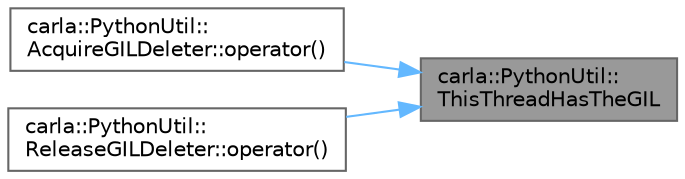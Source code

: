 digraph "carla::PythonUtil::ThisThreadHasTheGIL"
{
 // INTERACTIVE_SVG=YES
 // LATEX_PDF_SIZE
  bgcolor="transparent";
  edge [fontname=Helvetica,fontsize=10,labelfontname=Helvetica,labelfontsize=10];
  node [fontname=Helvetica,fontsize=10,shape=box,height=0.2,width=0.4];
  rankdir="RL";
  Node1 [id="Node000001",label="carla::PythonUtil::\lThisThreadHasTheGIL",height=0.2,width=0.4,color="gray40", fillcolor="grey60", style="filled", fontcolor="black",tooltip=" "];
  Node1 -> Node2 [id="edge1_Node000001_Node000002",dir="back",color="steelblue1",style="solid",tooltip=" "];
  Node2 [id="Node000002",label="carla::PythonUtil::\lAcquireGILDeleter::operator()",height=0.2,width=0.4,color="grey40", fillcolor="white", style="filled",URL="$d9/d9c/classcarla_1_1PythonUtil_1_1AcquireGILDeleter.html#a669b8f478cc6551e4073958731548d9a",tooltip=" "];
  Node1 -> Node3 [id="edge2_Node000001_Node000003",dir="back",color="steelblue1",style="solid",tooltip=" "];
  Node3 [id="Node000003",label="carla::PythonUtil::\lReleaseGILDeleter::operator()",height=0.2,width=0.4,color="grey40", fillcolor="white", style="filled",URL="$de/d96/classcarla_1_1PythonUtil_1_1ReleaseGILDeleter.html#a5473d54ce3f806d112ee7e84f43ec67c",tooltip=" "];
}
